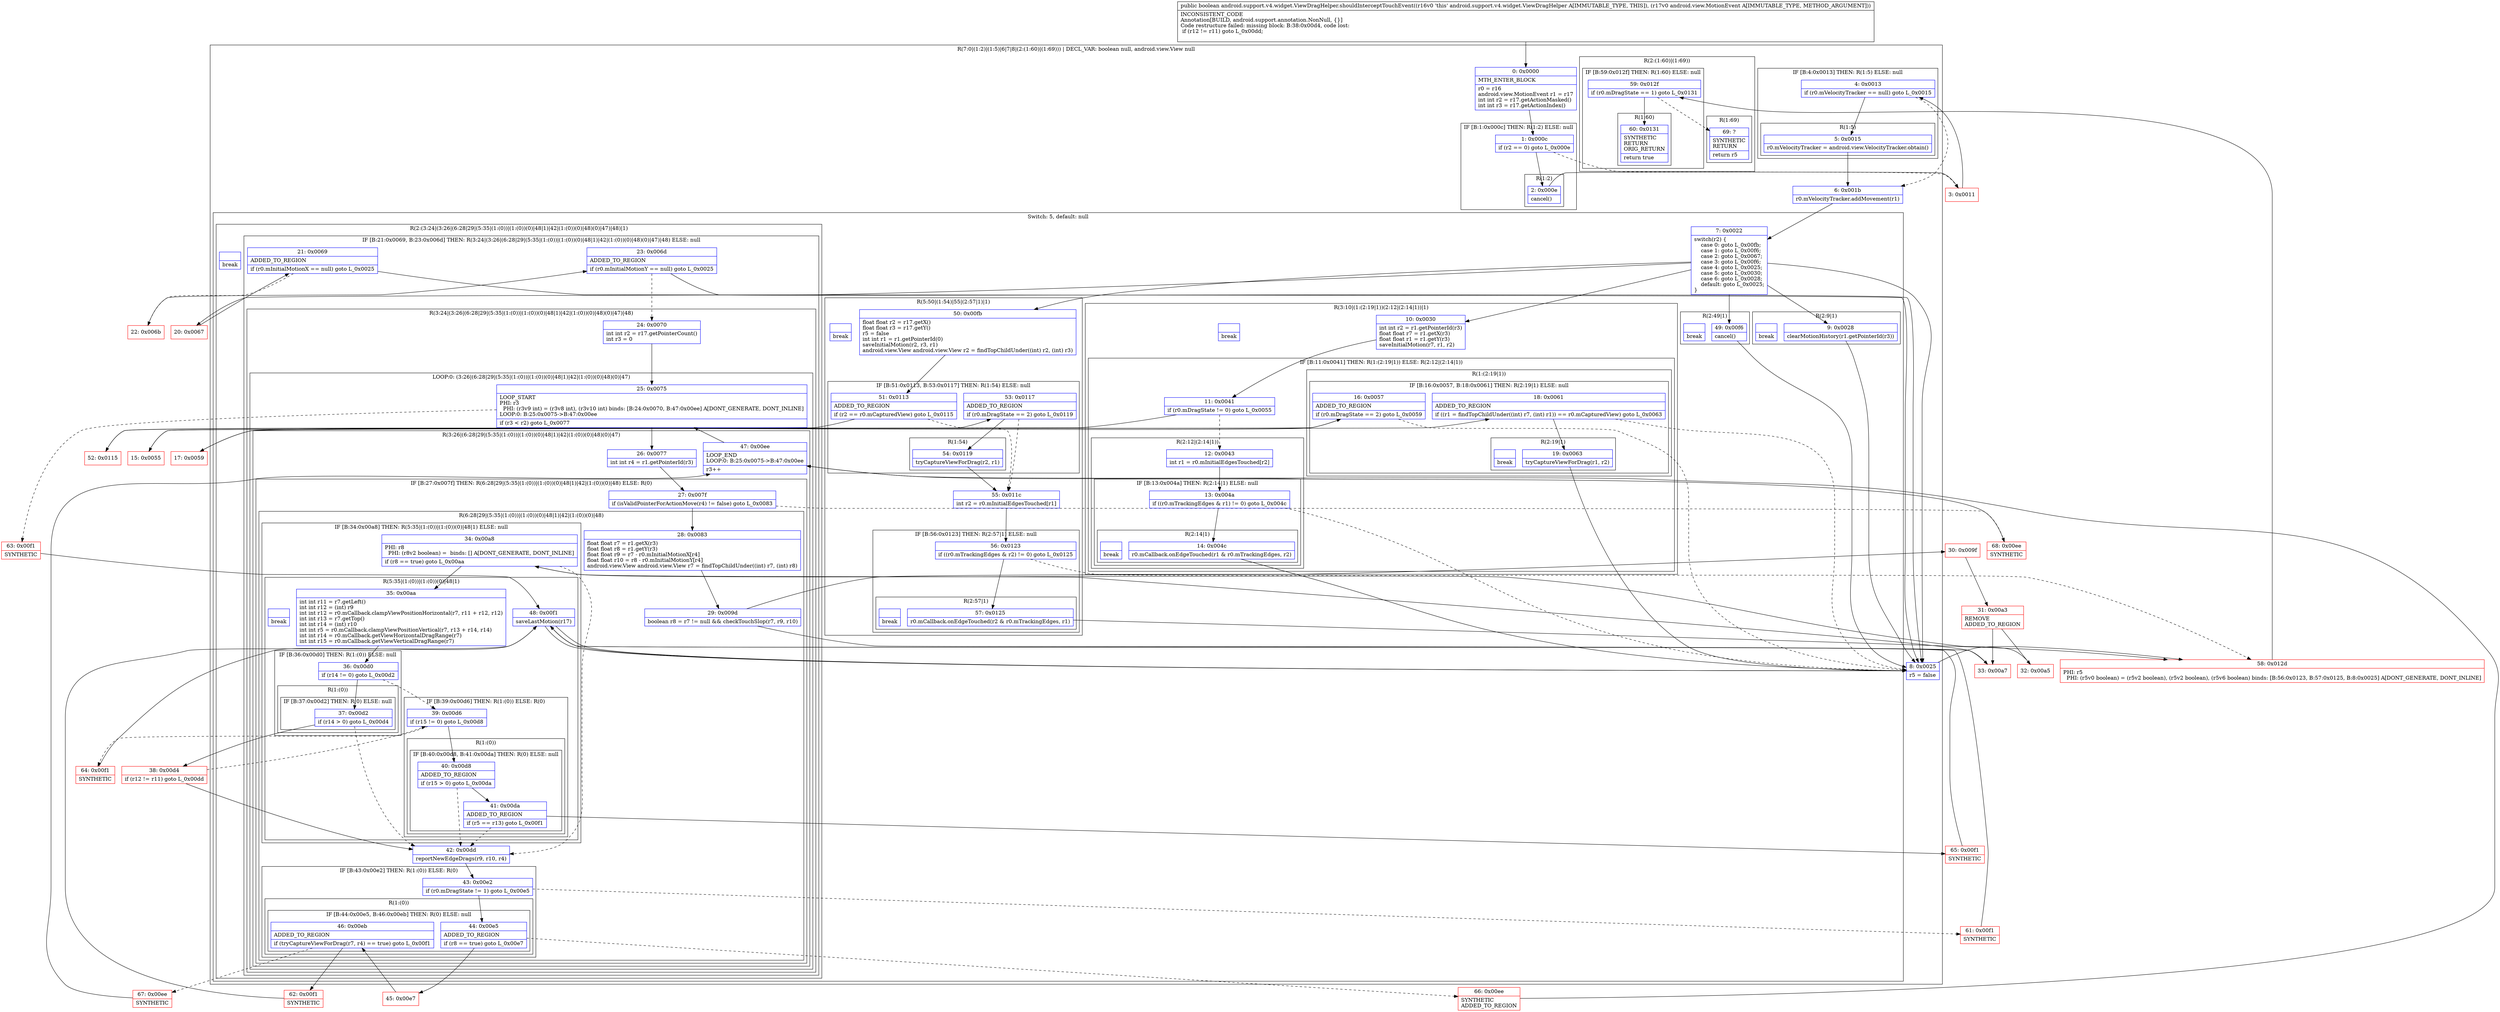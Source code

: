 digraph "CFG forandroid.support.v4.widget.ViewDragHelper.shouldInterceptTouchEvent(Landroid\/view\/MotionEvent;)Z" {
subgraph cluster_Region_1959808761 {
label = "R(7:0|(1:2)|(1:5)|6|7|8|(2:(1:60)|(1:69))) | DECL_VAR: boolean null, android.view.View null\l";
node [shape=record,color=blue];
Node_0 [shape=record,label="{0\:\ 0x0000|MTH_ENTER_BLOCK\l|r0 = r16\landroid.view.MotionEvent r1 = r17\lint int r2 = r17.getActionMasked()\lint int r3 = r17.getActionIndex()\l}"];
subgraph cluster_IfRegion_1237251841 {
label = "IF [B:1:0x000c] THEN: R(1:2) ELSE: null";
node [shape=record,color=blue];
Node_1 [shape=record,label="{1\:\ 0x000c|if (r2 == 0) goto L_0x000e\l}"];
subgraph cluster_Region_5174123 {
label = "R(1:2)";
node [shape=record,color=blue];
Node_2 [shape=record,label="{2\:\ 0x000e|cancel()\l}"];
}
}
subgraph cluster_IfRegion_925141291 {
label = "IF [B:4:0x0013] THEN: R(1:5) ELSE: null";
node [shape=record,color=blue];
Node_4 [shape=record,label="{4\:\ 0x0013|if (r0.mVelocityTracker == null) goto L_0x0015\l}"];
subgraph cluster_Region_1787801786 {
label = "R(1:5)";
node [shape=record,color=blue];
Node_5 [shape=record,label="{5\:\ 0x0015|r0.mVelocityTracker = android.view.VelocityTracker.obtain()\l}"];
}
}
Node_6 [shape=record,label="{6\:\ 0x001b|r0.mVelocityTracker.addMovement(r1)\l}"];
subgraph cluster_SwitchRegion_255169907 {
label = "Switch: 5, default: null";
node [shape=record,color=blue];
Node_7 [shape=record,label="{7\:\ 0x0022|switch(r2) \{\l    case 0: goto L_0x00fb;\l    case 1: goto L_0x00f6;\l    case 2: goto L_0x0067;\l    case 3: goto L_0x00f6;\l    case 4: goto L_0x0025;\l    case 5: goto L_0x0030;\l    case 6: goto L_0x0028;\l    default: goto L_0x0025;\l\}\l}"];
subgraph cluster_Region_1777130725 {
label = "R(5:50|(1:54)|55|(2:57|1)|1)";
node [shape=record,color=blue];
Node_50 [shape=record,label="{50\:\ 0x00fb|float float r2 = r17.getX()\lfloat float r3 = r17.getY()\lr5 = false\lint int r1 = r1.getPointerId(0)\lsaveInitialMotion(r2, r3, r1)\landroid.view.View android.view.View r2 = findTopChildUnder((int) r2, (int) r3)\l}"];
subgraph cluster_IfRegion_421282273 {
label = "IF [B:51:0x0113, B:53:0x0117] THEN: R(1:54) ELSE: null";
node [shape=record,color=blue];
Node_51 [shape=record,label="{51\:\ 0x0113|ADDED_TO_REGION\l|if (r2 == r0.mCapturedView) goto L_0x0115\l}"];
Node_53 [shape=record,label="{53\:\ 0x0117|ADDED_TO_REGION\l|if (r0.mDragState == 2) goto L_0x0119\l}"];
subgraph cluster_Region_917004591 {
label = "R(1:54)";
node [shape=record,color=blue];
Node_54 [shape=record,label="{54\:\ 0x0119|tryCaptureViewForDrag(r2, r1)\l}"];
}
}
Node_55 [shape=record,label="{55\:\ 0x011c|int r2 = r0.mInitialEdgesTouched[r1]\l}"];
subgraph cluster_IfRegion_975294908 {
label = "IF [B:56:0x0123] THEN: R(2:57|1) ELSE: null";
node [shape=record,color=blue];
Node_56 [shape=record,label="{56\:\ 0x0123|if ((r0.mTrackingEdges & r2) != 0) goto L_0x0125\l}"];
subgraph cluster_Region_656719099 {
label = "R(2:57|1)";
node [shape=record,color=blue];
Node_57 [shape=record,label="{57\:\ 0x0125|r0.mCallback.onEdgeTouched(r2 & r0.mTrackingEdges, r1)\l}"];
Node_InsnContainer_673881146 [shape=record,label="{|break\l}"];
}
}
Node_InsnContainer_1602807807 [shape=record,label="{|break\l}"];
}
subgraph cluster_Region_1291210996 {
label = "R(2:49|1)";
node [shape=record,color=blue];
Node_49 [shape=record,label="{49\:\ 0x00f6|cancel()\l}"];
Node_InsnContainer_1542140848 [shape=record,label="{|break\l}"];
}
subgraph cluster_Region_660389819 {
label = "R(2:(3:24|(3:26|(6:28|29|(5:35|(1:(0))|(1:(0))(0)|48|1)|42|(1:(0))(0)|48)(0)|47)|48)|1)";
node [shape=record,color=blue];
subgraph cluster_IfRegion_1072894896 {
label = "IF [B:21:0x0069, B:23:0x006d] THEN: R(3:24|(3:26|(6:28|29|(5:35|(1:(0))|(1:(0))(0)|48|1)|42|(1:(0))(0)|48)(0)|47)|48) ELSE: null";
node [shape=record,color=blue];
Node_21 [shape=record,label="{21\:\ 0x0069|ADDED_TO_REGION\l|if (r0.mInitialMotionX == null) goto L_0x0025\l}"];
Node_23 [shape=record,label="{23\:\ 0x006d|ADDED_TO_REGION\l|if (r0.mInitialMotionY == null) goto L_0x0025\l}"];
subgraph cluster_Region_1333100238 {
label = "R(3:24|(3:26|(6:28|29|(5:35|(1:(0))|(1:(0))(0)|48|1)|42|(1:(0))(0)|48)(0)|47)|48)";
node [shape=record,color=blue];
Node_24 [shape=record,label="{24\:\ 0x0070|int int r2 = r17.getPointerCount()\lint r3 = 0\l}"];
subgraph cluster_LoopRegion_1303695551 {
label = "LOOP:0: (3:26|(6:28|29|(5:35|(1:(0))|(1:(0))(0)|48|1)|42|(1:(0))(0)|48)(0)|47)";
node [shape=record,color=blue];
Node_25 [shape=record,label="{25\:\ 0x0075|LOOP_START\lPHI: r3 \l  PHI: (r3v9 int) = (r3v8 int), (r3v10 int) binds: [B:24:0x0070, B:47:0x00ee] A[DONT_GENERATE, DONT_INLINE]\lLOOP:0: B:25:0x0075\-\>B:47:0x00ee\l|if (r3 \< r2) goto L_0x0077\l}"];
subgraph cluster_Region_35667661 {
label = "R(3:26|(6:28|29|(5:35|(1:(0))|(1:(0))(0)|48|1)|42|(1:(0))(0)|48)(0)|47)";
node [shape=record,color=blue];
Node_26 [shape=record,label="{26\:\ 0x0077|int int r4 = r1.getPointerId(r3)\l}"];
subgraph cluster_IfRegion_912032673 {
label = "IF [B:27:0x007f] THEN: R(6:28|29|(5:35|(1:(0))|(1:(0))(0)|48|1)|42|(1:(0))(0)|48) ELSE: R(0)";
node [shape=record,color=blue];
Node_27 [shape=record,label="{27\:\ 0x007f|if (isValidPointerForActionMove(r4) != false) goto L_0x0083\l}"];
subgraph cluster_Region_859745907 {
label = "R(6:28|29|(5:35|(1:(0))|(1:(0))(0)|48|1)|42|(1:(0))(0)|48)";
node [shape=record,color=blue];
Node_28 [shape=record,label="{28\:\ 0x0083|float float r7 = r1.getX(r3)\lfloat float r8 = r1.getY(r3)\lfloat float r9 = r7 \- r0.mInitialMotionX[r4]\lfloat float r10 = r8 \- r0.mInitialMotionY[r4]\landroid.view.View android.view.View r7 = findTopChildUnder((int) r7, (int) r8)\l}"];
Node_29 [shape=record,label="{29\:\ 0x009d|boolean r8 = r7 != null && checkTouchSlop(r7, r9, r10)\l}"];
subgraph cluster_IfRegion_234455100 {
label = "IF [B:34:0x00a8] THEN: R(5:35|(1:(0))|(1:(0))(0)|48|1) ELSE: null";
node [shape=record,color=blue];
Node_34 [shape=record,label="{34\:\ 0x00a8|PHI: r8 \l  PHI: (r8v2 boolean) =  binds: [] A[DONT_GENERATE, DONT_INLINE]\l|if (r8 == true) goto L_0x00aa\l}"];
subgraph cluster_Region_1713603951 {
label = "R(5:35|(1:(0))|(1:(0))(0)|48|1)";
node [shape=record,color=blue];
Node_35 [shape=record,label="{35\:\ 0x00aa|int int r11 = r7.getLeft()\lint int r12 = (int) r9\lint int r12 = r0.mCallback.clampViewPositionHorizontal(r7, r11 + r12, r12)\lint int r13 = r7.getTop()\lint int r14 = (int) r10\lint int r5 = r0.mCallback.clampViewPositionVertical(r7, r13 + r14, r14)\lint int r14 = r0.mCallback.getViewHorizontalDragRange(r7)\lint int r15 = r0.mCallback.getViewVerticalDragRange(r7)\l}"];
subgraph cluster_IfRegion_2110485379 {
label = "IF [B:36:0x00d0] THEN: R(1:(0)) ELSE: null";
node [shape=record,color=blue];
Node_36 [shape=record,label="{36\:\ 0x00d0|if (r14 != 0) goto L_0x00d2\l}"];
subgraph cluster_Region_1098683722 {
label = "R(1:(0))";
node [shape=record,color=blue];
subgraph cluster_IfRegion_121211304 {
label = "IF [B:37:0x00d2] THEN: R(0) ELSE: null";
node [shape=record,color=blue];
Node_37 [shape=record,label="{37\:\ 0x00d2|if (r14 \> 0) goto L_0x00d4\l}"];
subgraph cluster_Region_1124616294 {
label = "R(0)";
node [shape=record,color=blue];
}
}
}
}
subgraph cluster_IfRegion_1174405395 {
label = "IF [B:39:0x00d6] THEN: R(1:(0)) ELSE: R(0)";
node [shape=record,color=blue];
Node_39 [shape=record,label="{39\:\ 0x00d6|if (r15 != 0) goto L_0x00d8\l}"];
subgraph cluster_Region_23828187 {
label = "R(1:(0))";
node [shape=record,color=blue];
subgraph cluster_IfRegion_1609190313 {
label = "IF [B:40:0x00d8, B:41:0x00da] THEN: R(0) ELSE: null";
node [shape=record,color=blue];
Node_40 [shape=record,label="{40\:\ 0x00d8|ADDED_TO_REGION\l|if (r15 \> 0) goto L_0x00da\l}"];
Node_41 [shape=record,label="{41\:\ 0x00da|ADDED_TO_REGION\l|if (r5 == r13) goto L_0x00f1\l}"];
subgraph cluster_Region_648178645 {
label = "R(0)";
node [shape=record,color=blue];
}
}
}
subgraph cluster_Region_55667854 {
label = "R(0)";
node [shape=record,color=blue];
}
}
Node_48 [shape=record,label="{48\:\ 0x00f1|saveLastMotion(r17)\l}"];
Node_InsnContainer_43732986 [shape=record,label="{|break\l}"];
}
}
Node_42 [shape=record,label="{42\:\ 0x00dd|reportNewEdgeDrags(r9, r10, r4)\l}"];
subgraph cluster_IfRegion_1595661372 {
label = "IF [B:43:0x00e2] THEN: R(1:(0)) ELSE: R(0)";
node [shape=record,color=blue];
Node_43 [shape=record,label="{43\:\ 0x00e2|if (r0.mDragState != 1) goto L_0x00e5\l}"];
subgraph cluster_Region_1783818441 {
label = "R(1:(0))";
node [shape=record,color=blue];
subgraph cluster_IfRegion_38013159 {
label = "IF [B:44:0x00e5, B:46:0x00eb] THEN: R(0) ELSE: null";
node [shape=record,color=blue];
Node_44 [shape=record,label="{44\:\ 0x00e5|ADDED_TO_REGION\l|if (r8 == true) goto L_0x00e7\l}"];
Node_46 [shape=record,label="{46\:\ 0x00eb|ADDED_TO_REGION\l|if (tryCaptureViewForDrag(r7, r4) == true) goto L_0x00f1\l}"];
subgraph cluster_Region_1651498001 {
label = "R(0)";
node [shape=record,color=blue];
}
}
}
subgraph cluster_Region_978565945 {
label = "R(0)";
node [shape=record,color=blue];
}
}
Node_48 [shape=record,label="{48\:\ 0x00f1|saveLastMotion(r17)\l}"];
}
subgraph cluster_Region_992508531 {
label = "R(0)";
node [shape=record,color=blue];
}
}
Node_47 [shape=record,label="{47\:\ 0x00ee|LOOP_END\lLOOP:0: B:25:0x0075\-\>B:47:0x00ee\l|r3++\l}"];
}
}
Node_48 [shape=record,label="{48\:\ 0x00f1|saveLastMotion(r17)\l}"];
}
}
Node_InsnContainer_1178720639 [shape=record,label="{|break\l}"];
}
subgraph cluster_Region_1164937579 {
label = "R(3:10|(1:(2:19|1))(2:12|(2:14|1))|1)";
node [shape=record,color=blue];
Node_10 [shape=record,label="{10\:\ 0x0030|int int r2 = r1.getPointerId(r3)\lfloat float r7 = r1.getX(r3)\lfloat float r1 = r1.getY(r3)\lsaveInitialMotion(r7, r1, r2)\l}"];
subgraph cluster_IfRegion_1515330290 {
label = "IF [B:11:0x0041] THEN: R(1:(2:19|1)) ELSE: R(2:12|(2:14|1))";
node [shape=record,color=blue];
Node_11 [shape=record,label="{11\:\ 0x0041|if (r0.mDragState != 0) goto L_0x0055\l}"];
subgraph cluster_Region_2105534706 {
label = "R(1:(2:19|1))";
node [shape=record,color=blue];
subgraph cluster_IfRegion_1622846826 {
label = "IF [B:16:0x0057, B:18:0x0061] THEN: R(2:19|1) ELSE: null";
node [shape=record,color=blue];
Node_16 [shape=record,label="{16\:\ 0x0057|ADDED_TO_REGION\l|if (r0.mDragState == 2) goto L_0x0059\l}"];
Node_18 [shape=record,label="{18\:\ 0x0061|ADDED_TO_REGION\l|if ((r1 = findTopChildUnder((int) r7, (int) r1)) == r0.mCapturedView) goto L_0x0063\l}"];
subgraph cluster_Region_1270529401 {
label = "R(2:19|1)";
node [shape=record,color=blue];
Node_19 [shape=record,label="{19\:\ 0x0063|tryCaptureViewForDrag(r1, r2)\l}"];
Node_InsnContainer_92073676 [shape=record,label="{|break\l}"];
}
}
}
subgraph cluster_Region_1842055398 {
label = "R(2:12|(2:14|1))";
node [shape=record,color=blue];
Node_12 [shape=record,label="{12\:\ 0x0043|int r1 = r0.mInitialEdgesTouched[r2]\l}"];
subgraph cluster_IfRegion_2121631089 {
label = "IF [B:13:0x004a] THEN: R(2:14|1) ELSE: null";
node [shape=record,color=blue];
Node_13 [shape=record,label="{13\:\ 0x004a|if ((r0.mTrackingEdges & r1) != 0) goto L_0x004c\l}"];
subgraph cluster_Region_653539390 {
label = "R(2:14|1)";
node [shape=record,color=blue];
Node_14 [shape=record,label="{14\:\ 0x004c|r0.mCallback.onEdgeTouched(r1 & r0.mTrackingEdges, r2)\l}"];
Node_InsnContainer_1295926589 [shape=record,label="{|break\l}"];
}
}
}
}
Node_InsnContainer_124867554 [shape=record,label="{|break\l}"];
}
subgraph cluster_Region_1248554711 {
label = "R(2:9|1)";
node [shape=record,color=blue];
Node_9 [shape=record,label="{9\:\ 0x0028|clearMotionHistory(r1.getPointerId(r3))\l}"];
Node_InsnContainer_88806278 [shape=record,label="{|break\l}"];
}
}
Node_8 [shape=record,label="{8\:\ 0x0025|r5 = false\l}"];
subgraph cluster_Region_1738774381 {
label = "R(2:(1:60)|(1:69))";
node [shape=record,color=blue];
subgraph cluster_IfRegion_1485517065 {
label = "IF [B:59:0x012f] THEN: R(1:60) ELSE: null";
node [shape=record,color=blue];
Node_59 [shape=record,label="{59\:\ 0x012f|if (r0.mDragState == 1) goto L_0x0131\l}"];
subgraph cluster_Region_1441302457 {
label = "R(1:60)";
node [shape=record,color=blue];
Node_60 [shape=record,label="{60\:\ 0x0131|SYNTHETIC\lRETURN\lORIG_RETURN\l|return true\l}"];
}
}
subgraph cluster_Region_140671393 {
label = "R(1:69)";
node [shape=record,color=blue];
Node_69 [shape=record,label="{69\:\ ?|SYNTHETIC\lRETURN\l|return r5\l}"];
}
}
}
Node_3 [shape=record,color=red,label="{3\:\ 0x0011}"];
Node_15 [shape=record,color=red,label="{15\:\ 0x0055}"];
Node_17 [shape=record,color=red,label="{17\:\ 0x0059}"];
Node_20 [shape=record,color=red,label="{20\:\ 0x0067}"];
Node_22 [shape=record,color=red,label="{22\:\ 0x006b}"];
Node_30 [shape=record,color=red,label="{30\:\ 0x009f}"];
Node_31 [shape=record,color=red,label="{31\:\ 0x00a3|REMOVE\lADDED_TO_REGION\l}"];
Node_32 [shape=record,color=red,label="{32\:\ 0x00a5}"];
Node_33 [shape=record,color=red,label="{33\:\ 0x00a7}"];
Node_38 [shape=record,color=red,label="{38\:\ 0x00d4|if (r12 != r11) goto L_0x00dd\l}"];
Node_45 [shape=record,color=red,label="{45\:\ 0x00e7}"];
Node_52 [shape=record,color=red,label="{52\:\ 0x0115}"];
Node_58 [shape=record,color=red,label="{58\:\ 0x012d|PHI: r5 \l  PHI: (r5v0 boolean) = (r5v2 boolean), (r5v2 boolean), (r5v6 boolean) binds: [B:56:0x0123, B:57:0x0125, B:8:0x0025] A[DONT_GENERATE, DONT_INLINE]\l}"];
Node_61 [shape=record,color=red,label="{61\:\ 0x00f1|SYNTHETIC\l}"];
Node_62 [shape=record,color=red,label="{62\:\ 0x00f1|SYNTHETIC\l}"];
Node_63 [shape=record,color=red,label="{63\:\ 0x00f1|SYNTHETIC\l}"];
Node_64 [shape=record,color=red,label="{64\:\ 0x00f1|SYNTHETIC\l}"];
Node_65 [shape=record,color=red,label="{65\:\ 0x00f1|SYNTHETIC\l}"];
Node_66 [shape=record,color=red,label="{66\:\ 0x00ee|SYNTHETIC\lADDED_TO_REGION\l}"];
Node_67 [shape=record,color=red,label="{67\:\ 0x00ee|SYNTHETIC\l}"];
Node_68 [shape=record,color=red,label="{68\:\ 0x00ee|SYNTHETIC\l}"];
MethodNode[shape=record,label="{public boolean android.support.v4.widget.ViewDragHelper.shouldInterceptTouchEvent((r16v0 'this' android.support.v4.widget.ViewDragHelper A[IMMUTABLE_TYPE, THIS]), (r17v0 android.view.MotionEvent A[IMMUTABLE_TYPE, METHOD_ARGUMENT]))  | INCONSISTENT_CODE\lAnnotation[BUILD, android.support.annotation.NonNull, \{\}]\lCode restructure failed: missing block: B:38:0x00d4, code lost:\l    if (r12 != r11) goto L_0x00dd;\l\l}"];
MethodNode -> Node_0;
Node_0 -> Node_1;
Node_1 -> Node_2;
Node_1 -> Node_3[style=dashed];
Node_2 -> Node_3;
Node_4 -> Node_5;
Node_4 -> Node_6[style=dashed];
Node_5 -> Node_6;
Node_6 -> Node_7;
Node_7 -> Node_8;
Node_7 -> Node_9;
Node_7 -> Node_10;
Node_7 -> Node_20;
Node_7 -> Node_49;
Node_7 -> Node_50;
Node_50 -> Node_51;
Node_51 -> Node_52;
Node_51 -> Node_55[style=dashed];
Node_53 -> Node_54;
Node_53 -> Node_55[style=dashed];
Node_54 -> Node_55;
Node_55 -> Node_56;
Node_56 -> Node_57;
Node_56 -> Node_58[style=dashed];
Node_57 -> Node_58;
Node_49 -> Node_8;
Node_21 -> Node_8;
Node_21 -> Node_22[style=dashed];
Node_23 -> Node_24[style=dashed];
Node_23 -> Node_8;
Node_24 -> Node_25;
Node_25 -> Node_26;
Node_25 -> Node_63[style=dashed];
Node_26 -> Node_27;
Node_27 -> Node_28;
Node_27 -> Node_68[style=dashed];
Node_28 -> Node_29;
Node_29 -> Node_30;
Node_29 -> Node_33;
Node_34 -> Node_35;
Node_34 -> Node_42[style=dashed];
Node_35 -> Node_36;
Node_36 -> Node_37;
Node_36 -> Node_39[style=dashed];
Node_37 -> Node_38;
Node_37 -> Node_42[style=dashed];
Node_39 -> Node_40;
Node_39 -> Node_64[style=dashed];
Node_40 -> Node_41;
Node_40 -> Node_42[style=dashed];
Node_41 -> Node_42[style=dashed];
Node_41 -> Node_65;
Node_48 -> Node_8;
Node_42 -> Node_43;
Node_43 -> Node_44;
Node_43 -> Node_61[style=dashed];
Node_44 -> Node_45;
Node_44 -> Node_66[style=dashed];
Node_46 -> Node_62;
Node_46 -> Node_67[style=dashed];
Node_48 -> Node_8;
Node_47 -> Node_25;
Node_48 -> Node_8;
Node_10 -> Node_11;
Node_11 -> Node_12[style=dashed];
Node_11 -> Node_15;
Node_16 -> Node_8[style=dashed];
Node_16 -> Node_17;
Node_18 -> Node_8[style=dashed];
Node_18 -> Node_19;
Node_19 -> Node_8;
Node_12 -> Node_13;
Node_13 -> Node_8[style=dashed];
Node_13 -> Node_14;
Node_14 -> Node_8;
Node_9 -> Node_8;
Node_8 -> Node_58;
Node_59 -> Node_60;
Node_59 -> Node_69[style=dashed];
Node_3 -> Node_4;
Node_15 -> Node_16;
Node_17 -> Node_18;
Node_20 -> Node_21;
Node_22 -> Node_23;
Node_30 -> Node_31;
Node_31 -> Node_32;
Node_31 -> Node_33;
Node_32 -> Node_34;
Node_33 -> Node_34;
Node_38 -> Node_39[style=dashed];
Node_38 -> Node_42;
Node_45 -> Node_46;
Node_52 -> Node_53;
Node_58 -> Node_59;
Node_61 -> Node_48;
Node_62 -> Node_48;
Node_63 -> Node_48;
Node_64 -> Node_48;
Node_65 -> Node_48;
Node_66 -> Node_47;
Node_67 -> Node_47;
Node_68 -> Node_47;
}

